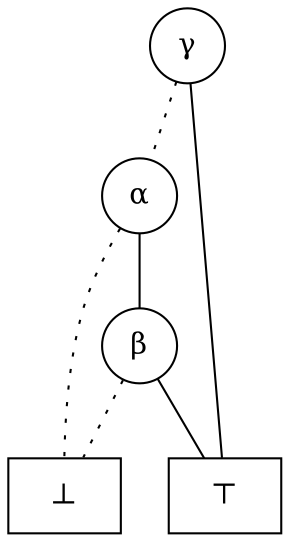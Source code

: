 graph example4 {
	gamma [shape=circle,label="&gamma;"];
	alpha [shape=circle,label="&alpha;"];
	beta [shape=circle,label="&beta;"];
	top [shape=box,label="&#8868;"];
	bot [shape=box,label="&#8869;"];
	gamma -- top;
	gamma -- alpha [style=dotted];
	alpha -- beta;
	alpha -- bot [style=dotted];
	beta -- top;
	beta -- bot [style=dotted];
}